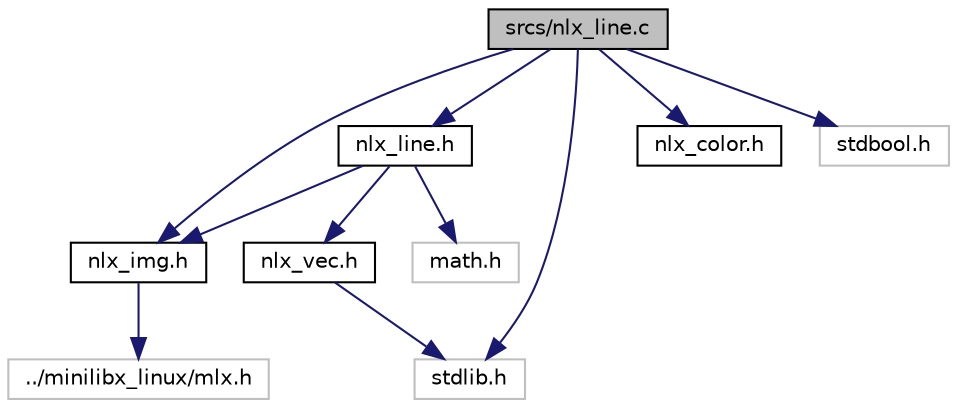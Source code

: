 digraph "srcs/nlx_line.c"
{
 // LATEX_PDF_SIZE
  edge [fontname="Helvetica",fontsize="10",labelfontname="Helvetica",labelfontsize="10"];
  node [fontname="Helvetica",fontsize="10",shape=record];
  Node1 [label="srcs/nlx_line.c",height=0.2,width=0.4,color="black", fillcolor="grey75", style="filled", fontcolor="black",tooltip="file containing every function related to lines in nlx"];
  Node1 -> Node2 [color="midnightblue",fontsize="10",style="solid",fontname="Helvetica"];
  Node2 [label="nlx_line.h",height=0.2,width=0.4,color="black", fillcolor="white", style="filled",URL="$nlx__line_8h.html",tooltip="Header file for the line module of the nlx library."];
  Node2 -> Node3 [color="midnightblue",fontsize="10",style="solid",fontname="Helvetica"];
  Node3 [label="nlx_img.h",height=0.2,width=0.4,color="black", fillcolor="white", style="filled",URL="$nlx__img_8h.html",tooltip="Header file for the image management module of the nlx library."];
  Node3 -> Node4 [color="midnightblue",fontsize="10",style="solid",fontname="Helvetica"];
  Node4 [label="../minilibx_linux/mlx.h",height=0.2,width=0.4,color="grey75", fillcolor="white", style="filled",tooltip=" "];
  Node2 -> Node5 [color="midnightblue",fontsize="10",style="solid",fontname="Helvetica"];
  Node5 [label="nlx_vec.h",height=0.2,width=0.4,color="black", fillcolor="white", style="filled",URL="$nlx__vec_8h.html",tooltip="Header file for the vector module of the nlx library."];
  Node5 -> Node6 [color="midnightblue",fontsize="10",style="solid",fontname="Helvetica"];
  Node6 [label="stdlib.h",height=0.2,width=0.4,color="grey75", fillcolor="white", style="filled",tooltip=" "];
  Node2 -> Node7 [color="midnightblue",fontsize="10",style="solid",fontname="Helvetica"];
  Node7 [label="math.h",height=0.2,width=0.4,color="grey75", fillcolor="white", style="filled",tooltip=" "];
  Node1 -> Node3 [color="midnightblue",fontsize="10",style="solid",fontname="Helvetica"];
  Node1 -> Node8 [color="midnightblue",fontsize="10",style="solid",fontname="Helvetica"];
  Node8 [label="nlx_color.h",height=0.2,width=0.4,color="black", fillcolor="white", style="filled",URL="$nlx__color_8h.html",tooltip="header file for the color management module of the nlx library"];
  Node1 -> Node6 [color="midnightblue",fontsize="10",style="solid",fontname="Helvetica"];
  Node1 -> Node9 [color="midnightblue",fontsize="10",style="solid",fontname="Helvetica"];
  Node9 [label="stdbool.h",height=0.2,width=0.4,color="grey75", fillcolor="white", style="filled",tooltip=" "];
}
